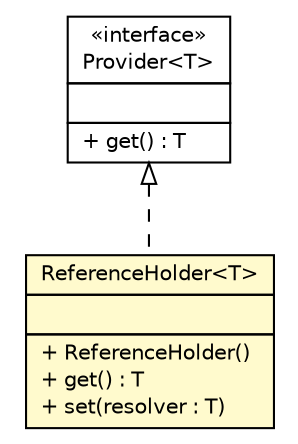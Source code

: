 #!/usr/local/bin/dot
#
# Class diagram 
# Generated by UMLGraph version R5_6 (http://www.umlgraph.org/)
#

digraph G {
	edge [fontname="Helvetica",fontsize=10,labelfontname="Helvetica",labelfontsize=10];
	node [fontname="Helvetica",fontsize=10,shape=plaintext];
	nodesep=0.25;
	ranksep=0.5;
	// sorcer.boot.util.ReferenceHolder<T>
	c370468 [label=<<table title="sorcer.boot.util.ReferenceHolder" border="0" cellborder="1" cellspacing="0" cellpadding="2" port="p" bgcolor="lemonChiffon" href="./ReferenceHolder.html">
		<tr><td><table border="0" cellspacing="0" cellpadding="1">
<tr><td align="center" balign="center"> ReferenceHolder&lt;T&gt; </td></tr>
		</table></td></tr>
		<tr><td><table border="0" cellspacing="0" cellpadding="1">
<tr><td align="left" balign="left">  </td></tr>
		</table></td></tr>
		<tr><td><table border="0" cellspacing="0" cellpadding="1">
<tr><td align="left" balign="left"> + ReferenceHolder() </td></tr>
<tr><td align="left" balign="left"> + get() : T </td></tr>
<tr><td align="left" balign="left"> + set(resolver : T) </td></tr>
		</table></td></tr>
		</table>>, URL="./ReferenceHolder.html", fontname="Helvetica", fontcolor="black", fontsize=10.0];
	//sorcer.boot.util.ReferenceHolder<T> implements javax.inject.Provider<T>
	c370651:p -> c370468:p [dir=back,arrowtail=empty,style=dashed];
	// javax.inject.Provider<T>
	c370651 [label=<<table title="javax.inject.Provider" border="0" cellborder="1" cellspacing="0" cellpadding="2" port="p">
		<tr><td><table border="0" cellspacing="0" cellpadding="1">
<tr><td align="center" balign="center"> &#171;interface&#187; </td></tr>
<tr><td align="center" balign="center"> Provider&lt;T&gt; </td></tr>
		</table></td></tr>
		<tr><td><table border="0" cellspacing="0" cellpadding="1">
<tr><td align="left" balign="left">  </td></tr>
		</table></td></tr>
		<tr><td><table border="0" cellspacing="0" cellpadding="1">
<tr><td align="left" balign="left"> + get() : T </td></tr>
		</table></td></tr>
		</table>>, URL="null", fontname="Helvetica", fontcolor="black", fontsize=10.0];
}

